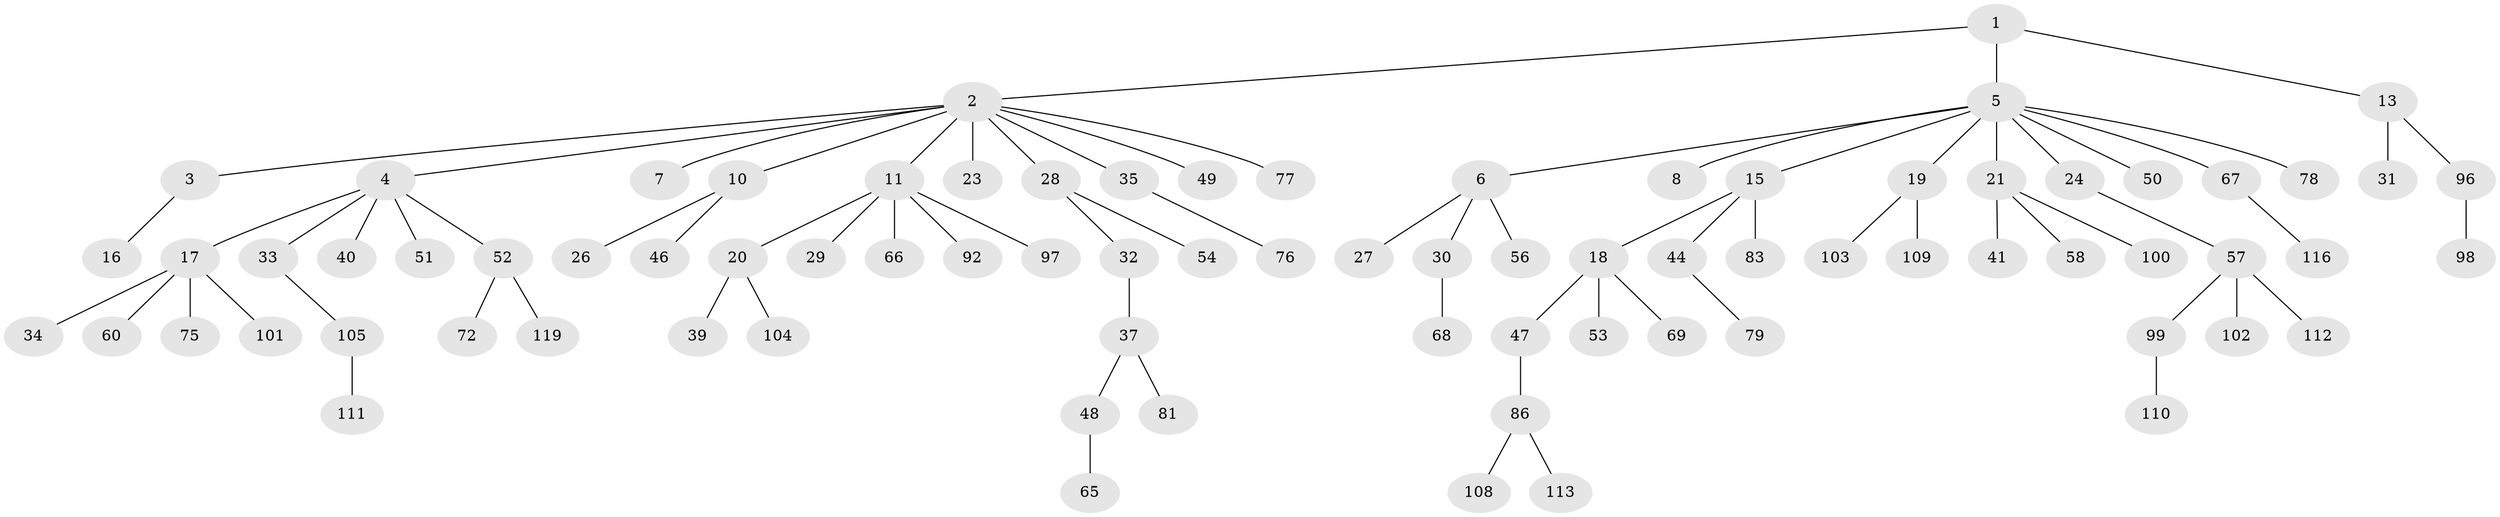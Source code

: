 // Generated by graph-tools (version 1.1) at 2025/24/03/03/25 07:24:07]
// undirected, 81 vertices, 80 edges
graph export_dot {
graph [start="1"]
  node [color=gray90,style=filled];
  1 [super="+62"];
  2 [super="+12"];
  3;
  4 [super="+9"];
  5 [super="+14"];
  6 [super="+55"];
  7 [super="+115"];
  8 [super="+43"];
  10;
  11 [super="+38"];
  13 [super="+71"];
  15;
  16;
  17 [super="+22"];
  18 [super="+25"];
  19 [super="+82"];
  20 [super="+89"];
  21 [super="+90"];
  23 [super="+107"];
  24;
  26 [super="+74"];
  27;
  28 [super="+36"];
  29;
  30 [super="+42"];
  31;
  32 [super="+95"];
  33 [super="+64"];
  34 [super="+91"];
  35;
  37 [super="+45"];
  39 [super="+117"];
  40 [super="+118"];
  41 [super="+59"];
  44 [super="+106"];
  46;
  47 [super="+88"];
  48;
  49;
  50;
  51;
  52 [super="+93"];
  53 [super="+61"];
  54;
  56;
  57 [super="+63"];
  58 [super="+87"];
  60 [super="+70"];
  65;
  66 [super="+114"];
  67 [super="+94"];
  68 [super="+85"];
  69 [super="+73"];
  72;
  75 [super="+80"];
  76;
  77 [super="+84"];
  78;
  79;
  81;
  83;
  86;
  92;
  96;
  97;
  98;
  99;
  100;
  101;
  102;
  103;
  104;
  105;
  108;
  109;
  110 [super="+120"];
  111;
  112;
  113;
  116;
  119;
  1 -- 2;
  1 -- 5;
  1 -- 13;
  2 -- 3;
  2 -- 4;
  2 -- 7;
  2 -- 10;
  2 -- 11;
  2 -- 23;
  2 -- 28;
  2 -- 49;
  2 -- 35;
  2 -- 77;
  3 -- 16;
  4 -- 17;
  4 -- 40;
  4 -- 33;
  4 -- 51;
  4 -- 52;
  5 -- 6;
  5 -- 8;
  5 -- 21;
  5 -- 24;
  5 -- 50;
  5 -- 67;
  5 -- 19;
  5 -- 78;
  5 -- 15;
  6 -- 27;
  6 -- 30;
  6 -- 56;
  10 -- 26;
  10 -- 46;
  11 -- 20;
  11 -- 29;
  11 -- 97;
  11 -- 66;
  11 -- 92;
  13 -- 31;
  13 -- 96;
  15 -- 18;
  15 -- 44;
  15 -- 83;
  17 -- 34;
  17 -- 75;
  17 -- 101;
  17 -- 60;
  18 -- 47;
  18 -- 69;
  18 -- 53;
  19 -- 109;
  19 -- 103;
  20 -- 39;
  20 -- 104;
  21 -- 41;
  21 -- 58;
  21 -- 100;
  24 -- 57;
  28 -- 32;
  28 -- 54;
  30 -- 68;
  32 -- 37;
  33 -- 105;
  35 -- 76;
  37 -- 48;
  37 -- 81;
  44 -- 79;
  47 -- 86;
  48 -- 65;
  52 -- 72;
  52 -- 119;
  57 -- 99;
  57 -- 102;
  57 -- 112;
  67 -- 116;
  86 -- 108;
  86 -- 113;
  96 -- 98;
  99 -- 110;
  105 -- 111;
}
